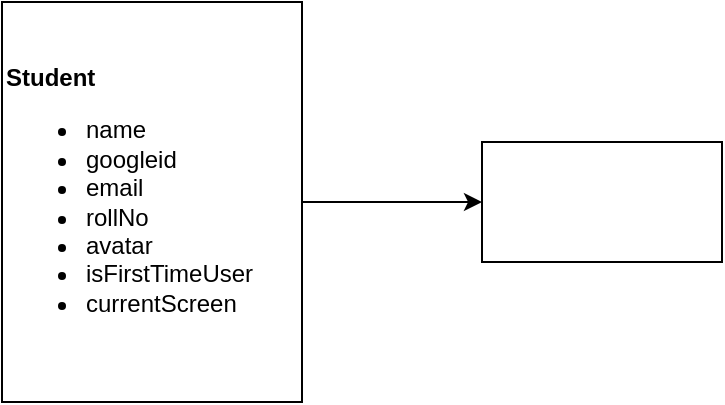 <mxfile>
    <diagram id="KC1pvkfcaJ2XRv8hBEPQ" name="Page-1">
        <mxGraphModel dx="1047" dy="608" grid="1" gridSize="10" guides="1" tooltips="1" connect="1" arrows="1" fold="1" page="1" pageScale="1" pageWidth="827" pageHeight="1169" math="0" shadow="0">
            <root>
                <mxCell id="0"/>
                <mxCell id="1" parent="0"/>
                <mxCell id="-aCC_erazLQEW7-7K1ow-4" style="edgeStyle=orthogonalEdgeStyle;rounded=0;orthogonalLoop=1;jettySize=auto;html=1;" parent="1" source="-aCC_erazLQEW7-7K1ow-1" target="-aCC_erazLQEW7-7K1ow-3" edge="1">
                    <mxGeometry relative="1" as="geometry"/>
                </mxCell>
                <mxCell id="-aCC_erazLQEW7-7K1ow-1" value="&lt;b&gt;Student&lt;/b&gt;&lt;br&gt;&lt;ul&gt;&lt;li&gt;name&lt;/li&gt;&lt;li&gt;googleid&lt;/li&gt;&lt;li&gt;email&lt;/li&gt;&lt;li&gt;rollNo&lt;/li&gt;&lt;li&gt;avatar&lt;/li&gt;&lt;li&gt;isFirstTimeUser&lt;/li&gt;&lt;li&gt;currentScreen&lt;/li&gt;&lt;/ul&gt;" style="rounded=0;whiteSpace=wrap;html=1;align=left;" parent="1" vertex="1">
                    <mxGeometry y="20" width="150" height="200" as="geometry"/>
                </mxCell>
                <mxCell id="-aCC_erazLQEW7-7K1ow-3" value="" style="rounded=0;whiteSpace=wrap;html=1;" parent="1" vertex="1">
                    <mxGeometry x="240" y="90" width="120" height="60" as="geometry"/>
                </mxCell>
            </root>
        </mxGraphModel>
    </diagram>
</mxfile>